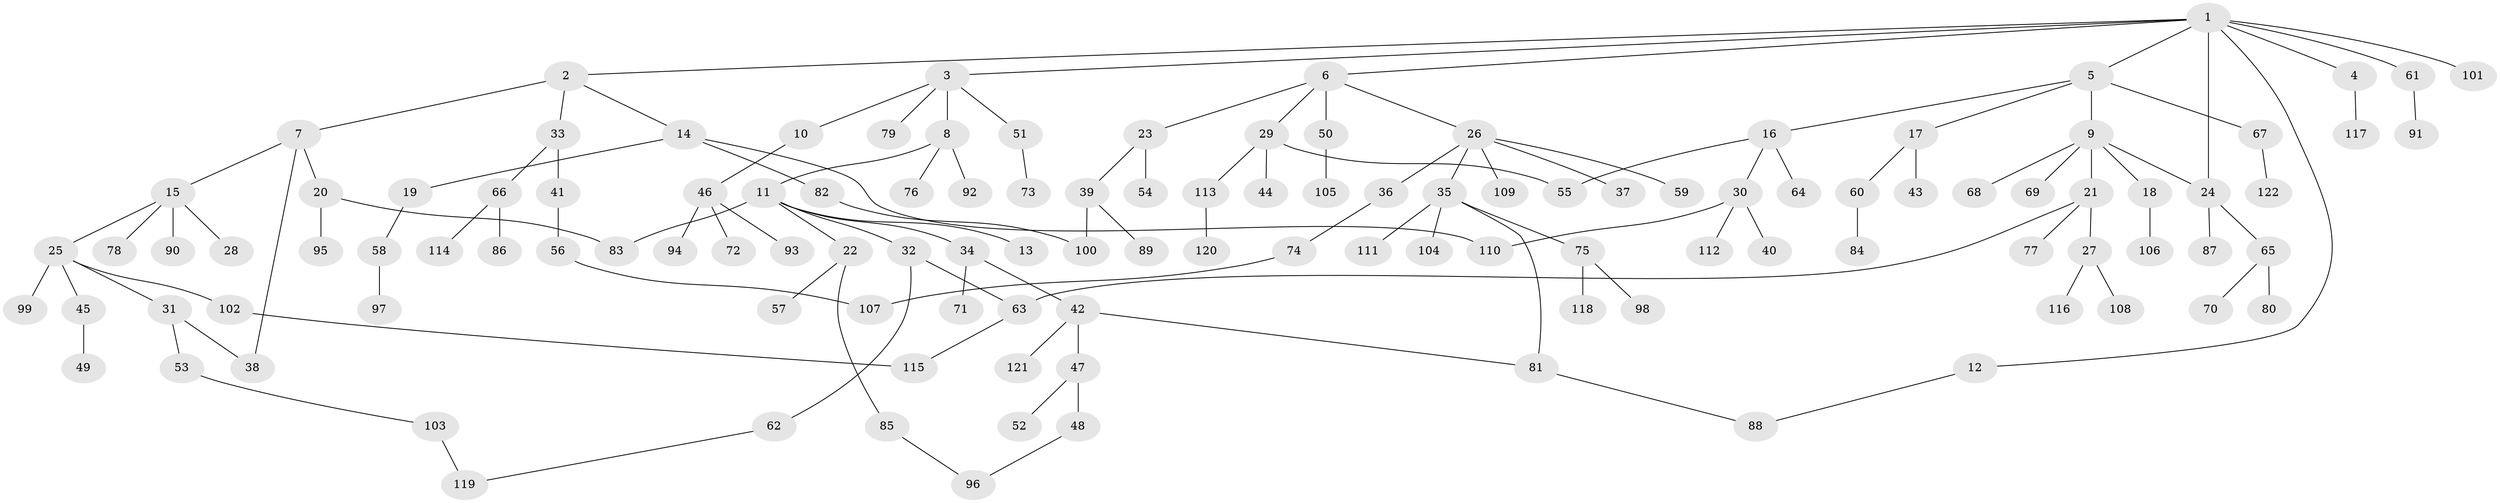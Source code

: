 // coarse degree distribution, {9: 0.023529411764705882, 6: 0.023529411764705882, 5: 0.07058823529411765, 2: 0.23529411764705882, 3: 0.07058823529411765, 4: 0.08235294117647059, 7: 0.011764705882352941, 1: 0.4823529411764706}
// Generated by graph-tools (version 1.1) at 2025/41/03/06/25 10:41:25]
// undirected, 122 vertices, 134 edges
graph export_dot {
graph [start="1"]
  node [color=gray90,style=filled];
  1;
  2;
  3;
  4;
  5;
  6;
  7;
  8;
  9;
  10;
  11;
  12;
  13;
  14;
  15;
  16;
  17;
  18;
  19;
  20;
  21;
  22;
  23;
  24;
  25;
  26;
  27;
  28;
  29;
  30;
  31;
  32;
  33;
  34;
  35;
  36;
  37;
  38;
  39;
  40;
  41;
  42;
  43;
  44;
  45;
  46;
  47;
  48;
  49;
  50;
  51;
  52;
  53;
  54;
  55;
  56;
  57;
  58;
  59;
  60;
  61;
  62;
  63;
  64;
  65;
  66;
  67;
  68;
  69;
  70;
  71;
  72;
  73;
  74;
  75;
  76;
  77;
  78;
  79;
  80;
  81;
  82;
  83;
  84;
  85;
  86;
  87;
  88;
  89;
  90;
  91;
  92;
  93;
  94;
  95;
  96;
  97;
  98;
  99;
  100;
  101;
  102;
  103;
  104;
  105;
  106;
  107;
  108;
  109;
  110;
  111;
  112;
  113;
  114;
  115;
  116;
  117;
  118;
  119;
  120;
  121;
  122;
  1 -- 2;
  1 -- 3;
  1 -- 4;
  1 -- 5;
  1 -- 6;
  1 -- 12;
  1 -- 61;
  1 -- 101;
  1 -- 24;
  2 -- 7;
  2 -- 14;
  2 -- 33;
  3 -- 8;
  3 -- 10;
  3 -- 51;
  3 -- 79;
  4 -- 117;
  5 -- 9;
  5 -- 16;
  5 -- 17;
  5 -- 67;
  6 -- 23;
  6 -- 26;
  6 -- 29;
  6 -- 50;
  7 -- 15;
  7 -- 20;
  7 -- 38;
  8 -- 11;
  8 -- 76;
  8 -- 92;
  9 -- 18;
  9 -- 21;
  9 -- 24;
  9 -- 68;
  9 -- 69;
  10 -- 46;
  11 -- 13;
  11 -- 22;
  11 -- 32;
  11 -- 34;
  11 -- 83;
  12 -- 88;
  14 -- 19;
  14 -- 82;
  14 -- 110;
  15 -- 25;
  15 -- 28;
  15 -- 78;
  15 -- 90;
  16 -- 30;
  16 -- 55;
  16 -- 64;
  17 -- 43;
  17 -- 60;
  18 -- 106;
  19 -- 58;
  20 -- 95;
  20 -- 83;
  21 -- 27;
  21 -- 63;
  21 -- 77;
  22 -- 57;
  22 -- 85;
  23 -- 39;
  23 -- 54;
  24 -- 65;
  24 -- 87;
  25 -- 31;
  25 -- 45;
  25 -- 99;
  25 -- 102;
  26 -- 35;
  26 -- 36;
  26 -- 37;
  26 -- 59;
  26 -- 109;
  27 -- 108;
  27 -- 116;
  29 -- 44;
  29 -- 113;
  29 -- 55;
  30 -- 40;
  30 -- 112;
  30 -- 110;
  31 -- 38;
  31 -- 53;
  32 -- 62;
  32 -- 63;
  33 -- 41;
  33 -- 66;
  34 -- 42;
  34 -- 71;
  35 -- 75;
  35 -- 81;
  35 -- 104;
  35 -- 111;
  36 -- 74;
  39 -- 89;
  39 -- 100;
  41 -- 56;
  42 -- 47;
  42 -- 121;
  42 -- 81;
  45 -- 49;
  46 -- 72;
  46 -- 93;
  46 -- 94;
  47 -- 48;
  47 -- 52;
  48 -- 96;
  50 -- 105;
  51 -- 73;
  53 -- 103;
  56 -- 107;
  58 -- 97;
  60 -- 84;
  61 -- 91;
  62 -- 119;
  63 -- 115;
  65 -- 70;
  65 -- 80;
  66 -- 86;
  66 -- 114;
  67 -- 122;
  74 -- 107;
  75 -- 98;
  75 -- 118;
  81 -- 88;
  82 -- 100;
  85 -- 96;
  102 -- 115;
  103 -- 119;
  113 -- 120;
}
